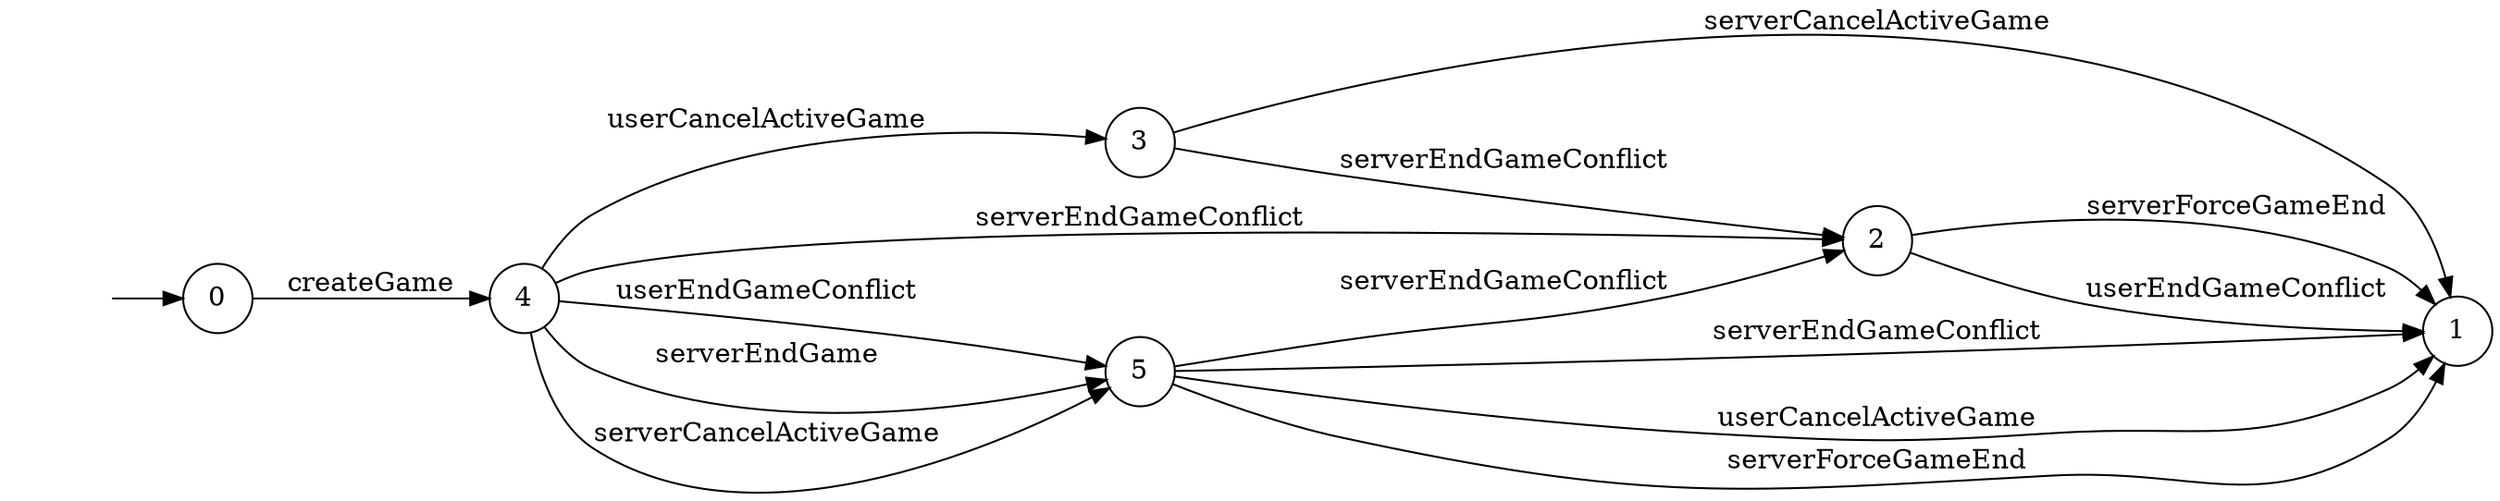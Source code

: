 digraph "./InvConPlus/Dapp-Automata-data/result/model/0xaec1f783b29aab2727d7c374aa55483fe299fefa/GameChannel/FSM-4" {
	graph [rankdir=LR]
	"" [label="" shape=plaintext]
	4 [label=4 shape=circle]
	3 [label=3 shape=circle]
	5 [label=5 shape=circle]
	2 [label=2 shape=circle]
	1 [label=1 shape=circle]
	0 [label=0 shape=circle]
	"" -> 0 [label=""]
	0 -> 4 [label=createGame]
	4 -> 5 [label=serverEndGame]
	4 -> 3 [label=userCancelActiveGame]
	4 -> 5 [label=serverCancelActiveGame]
	4 -> 5 [label=userEndGameConflict]
	4 -> 2 [label=serverEndGameConflict]
	2 -> 1 [label=serverForceGameEnd]
	2 -> 1 [label=userEndGameConflict]
	3 -> 1 [label=serverCancelActiveGame]
	3 -> 2 [label=serverEndGameConflict]
	5 -> 1 [label=userCancelActiveGame]
	5 -> 1 [label=serverForceGameEnd]
	5 -> 1 [label=serverEndGameConflict]
	5 -> 2 [label=serverEndGameConflict]
}
